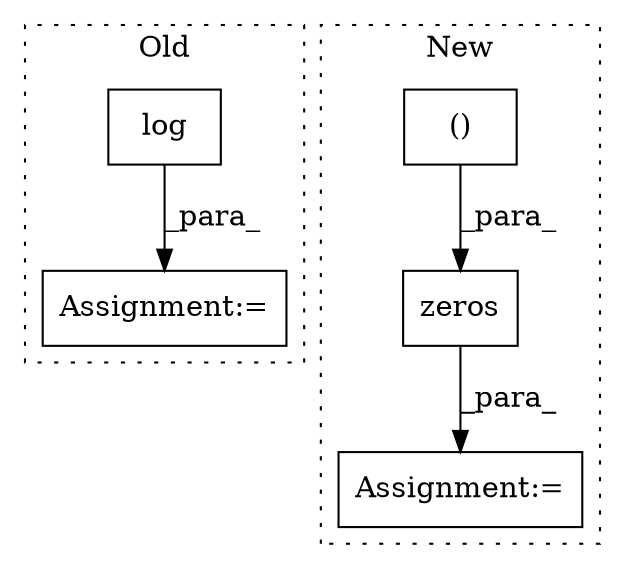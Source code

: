 digraph G {
subgraph cluster0 {
1 [label="log" a="32" s="6931,7028" l="4,1" shape="box"];
4 [label="Assignment:=" a="7" s="6924" l="1" shape="box"];
label = "Old";
style="dotted";
}
subgraph cluster1 {
2 [label="zeros" a="32" s="7099,7186" l="15,2" shape="box"];
3 [label="Assignment:=" a="7" s="7526" l="1" shape="box"];
5 [label="()" a="106" s="7114" l="72" shape="box"];
label = "New";
style="dotted";
}
1 -> 4 [label="_para_"];
2 -> 3 [label="_para_"];
5 -> 2 [label="_para_"];
}